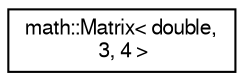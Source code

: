 digraph "Graphical Class Hierarchy"
{
  edge [fontname="FreeSans",fontsize="10",labelfontname="FreeSans",labelfontsize="10"];
  node [fontname="FreeSans",fontsize="10",shape=record];
  rankdir="LR";
  Node0 [label="math::Matrix\< double,\l 3, 4 \>",height=0.2,width=0.4,color="black", fillcolor="white", style="filled",URL="$classmath_1_1_matrix.html"];
}
